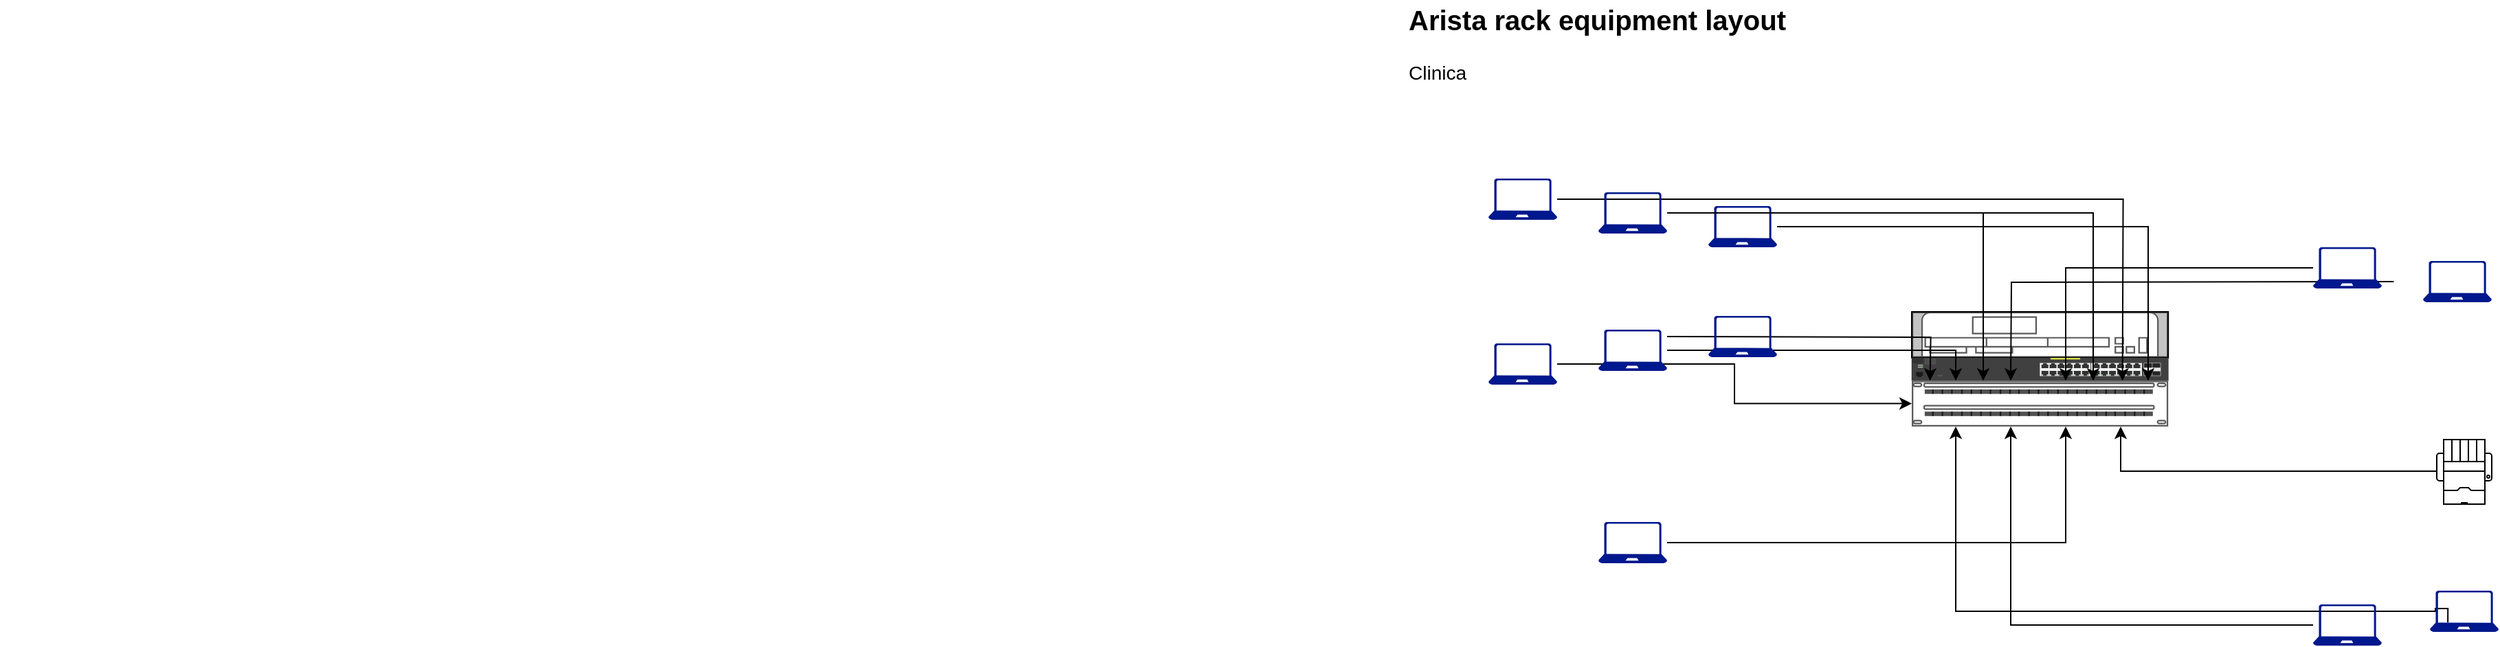 <mxfile version="24.4.0" type="github">
  <diagram id="l2aKFoh6-Bn0gOPZ2l0T" name="Page-1">
    <mxGraphModel dx="1752" dy="323" grid="1" gridSize="10" guides="1" tooltips="1" connect="1" arrows="1" fold="1" page="1" pageScale="1" pageWidth="1169" pageHeight="827" math="0" shadow="0">
      <root>
        <mxCell id="0" />
        <mxCell id="1" parent="0" />
        <mxCell id="mpq5AgpwV83IM184FDqD-17" value="" style="shape=image;verticalLabelPosition=bottom;verticalAlign=top;imageAspect=0;image=https://jgraph.github.io/drawio-libs/libs/arista/DCS-7304.svg;html=1;verticalLabelPosition=bottom;labelBackgroundColor=#ffffff;verticalAlign=top;outlineConnect=0;container=1;collapsible=0;childLayout=rack;rackUnitSize=16.7;allowGaps=1;marginLeft=8;marginRight=8;marginTop=27;marginBottom=22;textColor=#666666;aspect=fixed;" parent="1" vertex="1">
          <mxGeometry x="400" y="240" width="202.6" height="150" as="geometry" />
        </mxCell>
        <mxCell id="IyLhY9QwdGPl3OyIGw4P-18" value="" style="shape=mxgraph.rack.cisco.cisco_1941_series_integrated_services_router;html=1;labelPosition=right;align=left;spacingLeft=15;dashed=0;shadow=0;fillColor=#ffffff;" vertex="1" parent="mpq5AgpwV83IM184FDqD-17">
          <mxGeometry x="8" y="27" width="186.6" height="33.4" as="geometry" />
        </mxCell>
        <mxCell id="IyLhY9QwdGPl3OyIGw4P-20" value="" style="html=1;verticalLabelPosition=bottom;verticalAlign=top;outlineConnect=0;shadow=0;dashed=0;shape=mxgraph.rack.hpe_aruba.switches.j9773a_2530_24g_poeplus_switch;" vertex="1" parent="mpq5AgpwV83IM184FDqD-17">
          <mxGeometry x="8" y="60.4" width="186.6" height="16.7" as="geometry" />
        </mxCell>
        <mxCell id="IyLhY9QwdGPl3OyIGw4P-25" style="edgeStyle=orthogonalEdgeStyle;rounded=0;orthogonalLoop=1;jettySize=auto;html=1;" edge="1" parent="mpq5AgpwV83IM184FDqD-17">
          <mxGeometry relative="1" as="geometry">
            <mxPoint x="358.7" y="4.989" as="sourcePoint" />
            <mxPoint x="79.999" y="77.1" as="targetPoint" />
          </mxGeometry>
        </mxCell>
        <mxCell id="IyLhY9QwdGPl3OyIGw4P-30" style="edgeStyle=orthogonalEdgeStyle;rounded=0;orthogonalLoop=1;jettySize=auto;html=1;" edge="1" parent="mpq5AgpwV83IM184FDqD-17" source="IyLhY9QwdGPl3OyIGw4P-8" target="IyLhY9QwdGPl3OyIGw4P-23">
          <mxGeometry relative="1" as="geometry">
            <Array as="points">
              <mxPoint x="40" y="55" />
            </Array>
          </mxGeometry>
        </mxCell>
        <mxCell id="IyLhY9QwdGPl3OyIGw4P-33" style="edgeStyle=orthogonalEdgeStyle;rounded=0;orthogonalLoop=1;jettySize=auto;html=1;" edge="1" parent="mpq5AgpwV83IM184FDqD-17" source="IyLhY9QwdGPl3OyIGw4P-7">
          <mxGeometry relative="1" as="geometry">
            <mxPoint x="-190" y="-54.989" as="sourcePoint" />
            <mxPoint x="161.299" y="77.1" as="targetPoint" />
          </mxGeometry>
        </mxCell>
        <mxCell id="IyLhY9QwdGPl3OyIGw4P-31" style="edgeStyle=orthogonalEdgeStyle;rounded=0;orthogonalLoop=1;jettySize=auto;html=1;" edge="1" parent="mpq5AgpwV83IM184FDqD-17">
          <mxGeometry relative="1" as="geometry">
            <mxPoint x="-170" y="44.989" as="sourcePoint" />
            <mxPoint x="21.299" y="77.1" as="targetPoint" />
          </mxGeometry>
        </mxCell>
        <mxCell id="IyLhY9QwdGPl3OyIGw4P-23" value="" style="strokeColor=#666666;html=1;labelPosition=right;align=left;spacingLeft=15;shadow=0;dashed=0;outlineConnect=0;shape=mxgraph.rack.general.cat5e_enhanced_patch_panel_48_ports;" vertex="1" parent="mpq5AgpwV83IM184FDqD-17">
          <mxGeometry x="8" y="77.1" width="186.6" height="33.4" as="geometry" />
        </mxCell>
        <mxCell id="IyLhY9QwdGPl3OyIGw4P-38" style="edgeStyle=orthogonalEdgeStyle;rounded=0;orthogonalLoop=1;jettySize=auto;html=1;exitX=0.336;exitY=0.559;exitDx=0;exitDy=0;exitPerimeter=0;" edge="1" parent="mpq5AgpwV83IM184FDqD-17" source="IyLhY9QwdGPl3OyIGw4P-37">
          <mxGeometry relative="1" as="geometry">
            <mxPoint x="470" y="143.514" as="sourcePoint" />
            <mxPoint x="160" y="110.5" as="targetPoint" />
            <Array as="points">
              <mxPoint x="403" y="143" />
              <mxPoint x="160" y="143" />
            </Array>
          </mxGeometry>
        </mxCell>
        <mxCell id="IyLhY9QwdGPl3OyIGw4P-26" style="edgeStyle=orthogonalEdgeStyle;rounded=0;orthogonalLoop=1;jettySize=auto;html=1;" edge="1" parent="mpq5AgpwV83IM184FDqD-17" source="IyLhY9QwdGPl3OyIGw4P-5">
          <mxGeometry relative="1" as="geometry">
            <mxPoint x="250" y="255" as="sourcePoint" />
            <mxPoint x="80" y="110.5" as="targetPoint" />
            <Array as="points">
              <mxPoint x="80" y="255" />
            </Array>
          </mxGeometry>
        </mxCell>
        <mxCell id="IyLhY9QwdGPl3OyIGw4P-27" style="edgeStyle=orthogonalEdgeStyle;rounded=0;orthogonalLoop=1;jettySize=auto;html=1;exitX=0.261;exitY=0.772;exitDx=0;exitDy=0;exitPerimeter=0;" edge="1" parent="mpq5AgpwV83IM184FDqD-17" source="IyLhY9QwdGPl3OyIGw4P-4">
          <mxGeometry relative="1" as="geometry">
            <mxPoint x="388.45" y="254.6" as="sourcePoint" />
            <mxPoint x="40.001" y="110.5" as="targetPoint" />
            <Array as="points">
              <mxPoint x="389" y="243" />
              <mxPoint x="389" y="245" />
              <mxPoint x="40" y="245" />
            </Array>
          </mxGeometry>
        </mxCell>
        <mxCell id="mpq5AgpwV83IM184FDqD-40" value="Arista rack equipment layout" style="text;html=1;resizable=1;points=[];autosize=0;align=left;verticalAlign=top;spacingTop=-4;fontSize=20;fontStyle=1" parent="1" vertex="1">
          <mxGeometry x="40" y="40" width="580" height="30" as="geometry" />
        </mxCell>
        <mxCell id="mpq5AgpwV83IM184FDqD-41" value="Clinica" style="text;html=1;resizable=1;points=[];autosize=0;align=left;verticalAlign=middle;spacingTop=-4;fontSize=14;fontStyle=0" parent="1" vertex="1">
          <mxGeometry x="40" y="80" width="580" height="30" as="geometry" />
        </mxCell>
        <mxCell id="IyLhY9QwdGPl3OyIGw4P-2" value="" style="sketch=0;aspect=fixed;pointerEvents=1;shadow=0;dashed=0;html=1;strokeColor=none;labelPosition=center;verticalLabelPosition=bottom;verticalAlign=top;align=center;fillColor=#00188D;shape=mxgraph.azure.laptop" vertex="1" parent="1">
          <mxGeometry x="260" y="270" width="50" height="30" as="geometry" />
        </mxCell>
        <mxCell id="IyLhY9QwdGPl3OyIGw4P-40" style="edgeStyle=orthogonalEdgeStyle;rounded=0;orthogonalLoop=1;jettySize=auto;html=1;" edge="1" parent="1" source="IyLhY9QwdGPl3OyIGw4P-3" target="IyLhY9QwdGPl3OyIGw4P-23">
          <mxGeometry relative="1" as="geometry" />
        </mxCell>
        <mxCell id="IyLhY9QwdGPl3OyIGw4P-3" value="" style="sketch=0;aspect=fixed;pointerEvents=1;shadow=0;dashed=0;html=1;strokeColor=none;labelPosition=center;verticalLabelPosition=bottom;verticalAlign=top;align=center;fillColor=#00188D;shape=mxgraph.azure.laptop" vertex="1" parent="1">
          <mxGeometry x="100" y="290" width="50" height="30" as="geometry" />
        </mxCell>
        <mxCell id="IyLhY9QwdGPl3OyIGw4P-4" value="" style="sketch=0;aspect=fixed;pointerEvents=1;shadow=0;dashed=0;html=1;strokeColor=none;labelPosition=center;verticalLabelPosition=bottom;verticalAlign=top;align=center;fillColor=#00188D;shape=mxgraph.azure.laptop" vertex="1" parent="1">
          <mxGeometry x="785" y="470" width="50" height="30" as="geometry" />
        </mxCell>
        <mxCell id="IyLhY9QwdGPl3OyIGw4P-5" value="" style="sketch=0;aspect=fixed;pointerEvents=1;shadow=0;dashed=0;html=1;strokeColor=none;labelPosition=center;verticalLabelPosition=bottom;verticalAlign=top;align=center;fillColor=#00188D;shape=mxgraph.azure.laptop" vertex="1" parent="1">
          <mxGeometry x="700" y="480" width="50" height="30" as="geometry" />
        </mxCell>
        <mxCell id="IyLhY9QwdGPl3OyIGw4P-28" style="edgeStyle=orthogonalEdgeStyle;rounded=0;orthogonalLoop=1;jettySize=auto;html=1;" edge="1" parent="1" source="IyLhY9QwdGPl3OyIGw4P-6" target="IyLhY9QwdGPl3OyIGw4P-23">
          <mxGeometry relative="1" as="geometry">
            <Array as="points">
              <mxPoint x="580" y="205" />
            </Array>
          </mxGeometry>
        </mxCell>
        <mxCell id="IyLhY9QwdGPl3OyIGw4P-6" value="" style="sketch=0;aspect=fixed;pointerEvents=1;shadow=0;dashed=0;html=1;strokeColor=none;labelPosition=center;verticalLabelPosition=bottom;verticalAlign=top;align=center;fillColor=#00188D;shape=mxgraph.azure.laptop" vertex="1" parent="1">
          <mxGeometry x="260" y="190" width="50" height="30" as="geometry" />
        </mxCell>
        <mxCell id="IyLhY9QwdGPl3OyIGw4P-7" value="" style="sketch=0;aspect=fixed;pointerEvents=1;shadow=0;dashed=0;html=1;strokeColor=none;labelPosition=center;verticalLabelPosition=bottom;verticalAlign=top;align=center;fillColor=#00188D;shape=mxgraph.azure.laptop" vertex="1" parent="1">
          <mxGeometry x="100" y="170" width="50" height="30" as="geometry" />
        </mxCell>
        <mxCell id="IyLhY9QwdGPl3OyIGw4P-8" value="" style="sketch=0;aspect=fixed;pointerEvents=1;shadow=0;dashed=0;html=1;strokeColor=none;labelPosition=center;verticalLabelPosition=bottom;verticalAlign=top;align=center;fillColor=#00188D;shape=mxgraph.azure.laptop" vertex="1" parent="1">
          <mxGeometry x="180" y="280" width="50" height="30" as="geometry" />
        </mxCell>
        <mxCell id="IyLhY9QwdGPl3OyIGw4P-29" style="edgeStyle=orthogonalEdgeStyle;rounded=0;orthogonalLoop=1;jettySize=auto;html=1;" edge="1" parent="1" source="IyLhY9QwdGPl3OyIGw4P-10" target="IyLhY9QwdGPl3OyIGw4P-23">
          <mxGeometry relative="1" as="geometry">
            <Array as="points">
              <mxPoint x="460" y="195" />
            </Array>
          </mxGeometry>
        </mxCell>
        <mxCell id="IyLhY9QwdGPl3OyIGw4P-34" style="edgeStyle=orthogonalEdgeStyle;rounded=0;orthogonalLoop=1;jettySize=auto;html=1;" edge="1" parent="1" source="IyLhY9QwdGPl3OyIGw4P-10" target="IyLhY9QwdGPl3OyIGw4P-23">
          <mxGeometry relative="1" as="geometry">
            <Array as="points">
              <mxPoint x="540" y="195" />
            </Array>
          </mxGeometry>
        </mxCell>
        <mxCell id="IyLhY9QwdGPl3OyIGw4P-10" value="" style="sketch=0;aspect=fixed;pointerEvents=1;shadow=0;dashed=0;html=1;strokeColor=none;labelPosition=center;verticalLabelPosition=bottom;verticalAlign=top;align=center;fillColor=#00188D;shape=mxgraph.azure.laptop" vertex="1" parent="1">
          <mxGeometry x="180" y="180" width="50" height="30" as="geometry" />
        </mxCell>
        <mxCell id="IyLhY9QwdGPl3OyIGw4P-35" style="edgeStyle=orthogonalEdgeStyle;rounded=0;orthogonalLoop=1;jettySize=auto;html=1;" edge="1" parent="1" source="IyLhY9QwdGPl3OyIGw4P-11" target="IyLhY9QwdGPl3OyIGw4P-23">
          <mxGeometry relative="1" as="geometry">
            <Array as="points">
              <mxPoint x="520" y="435" />
            </Array>
          </mxGeometry>
        </mxCell>
        <mxCell id="IyLhY9QwdGPl3OyIGw4P-11" value="" style="sketch=0;aspect=fixed;pointerEvents=1;shadow=0;dashed=0;html=1;strokeColor=none;labelPosition=center;verticalLabelPosition=bottom;verticalAlign=top;align=center;fillColor=#00188D;shape=mxgraph.azure.laptop" vertex="1" parent="1">
          <mxGeometry x="180" y="420" width="50" height="30" as="geometry" />
        </mxCell>
        <mxCell id="IyLhY9QwdGPl3OyIGw4P-24" style="edgeStyle=orthogonalEdgeStyle;rounded=0;orthogonalLoop=1;jettySize=auto;html=1;" edge="1" parent="1" source="IyLhY9QwdGPl3OyIGw4P-12" target="IyLhY9QwdGPl3OyIGw4P-23">
          <mxGeometry relative="1" as="geometry">
            <Array as="points">
              <mxPoint x="520" y="235" />
            </Array>
          </mxGeometry>
        </mxCell>
        <mxCell id="IyLhY9QwdGPl3OyIGw4P-12" value="" style="sketch=0;aspect=fixed;pointerEvents=1;shadow=0;dashed=0;html=1;strokeColor=none;labelPosition=center;verticalLabelPosition=bottom;verticalAlign=top;align=center;fillColor=#00188D;shape=mxgraph.azure.laptop" vertex="1" parent="1">
          <mxGeometry x="700" y="220" width="50" height="30" as="geometry" />
        </mxCell>
        <mxCell id="IyLhY9QwdGPl3OyIGw4P-14" value="" style="sketch=0;aspect=fixed;pointerEvents=1;shadow=0;dashed=0;html=1;strokeColor=none;labelPosition=center;verticalLabelPosition=bottom;verticalAlign=top;align=center;fillColor=#00188D;shape=mxgraph.azure.laptop" vertex="1" parent="1">
          <mxGeometry x="780" y="230" width="50" height="30" as="geometry" />
        </mxCell>
        <mxCell id="IyLhY9QwdGPl3OyIGw4P-17" style="edgeStyle=orthogonalEdgeStyle;rounded=0;orthogonalLoop=1;jettySize=auto;html=1;exitX=0.5;exitY=1;exitDx=0;exitDy=0;exitPerimeter=0;" edge="1" parent="1">
          <mxGeometry relative="1" as="geometry">
            <mxPoint x="-975.0" y="176.25" as="sourcePoint" />
            <mxPoint x="-975.0" y="176.25" as="targetPoint" />
          </mxGeometry>
        </mxCell>
        <mxCell id="IyLhY9QwdGPl3OyIGw4P-36" style="edgeStyle=orthogonalEdgeStyle;rounded=0;orthogonalLoop=1;jettySize=auto;html=1;exitX=0.5;exitY=1;exitDx=0;exitDy=0;exitPerimeter=0;" edge="1" parent="1" source="IyLhY9QwdGPl3OyIGw4P-11" target="IyLhY9QwdGPl3OyIGw4P-11">
          <mxGeometry relative="1" as="geometry" />
        </mxCell>
        <mxCell id="IyLhY9QwdGPl3OyIGw4P-37" value="" style="verticalLabelPosition=bottom;html=1;verticalAlign=top;align=center;shape=mxgraph.floorplan.printer;" vertex="1" parent="1">
          <mxGeometry x="790" y="360" width="40" height="47" as="geometry" />
        </mxCell>
      </root>
    </mxGraphModel>
  </diagram>
</mxfile>

